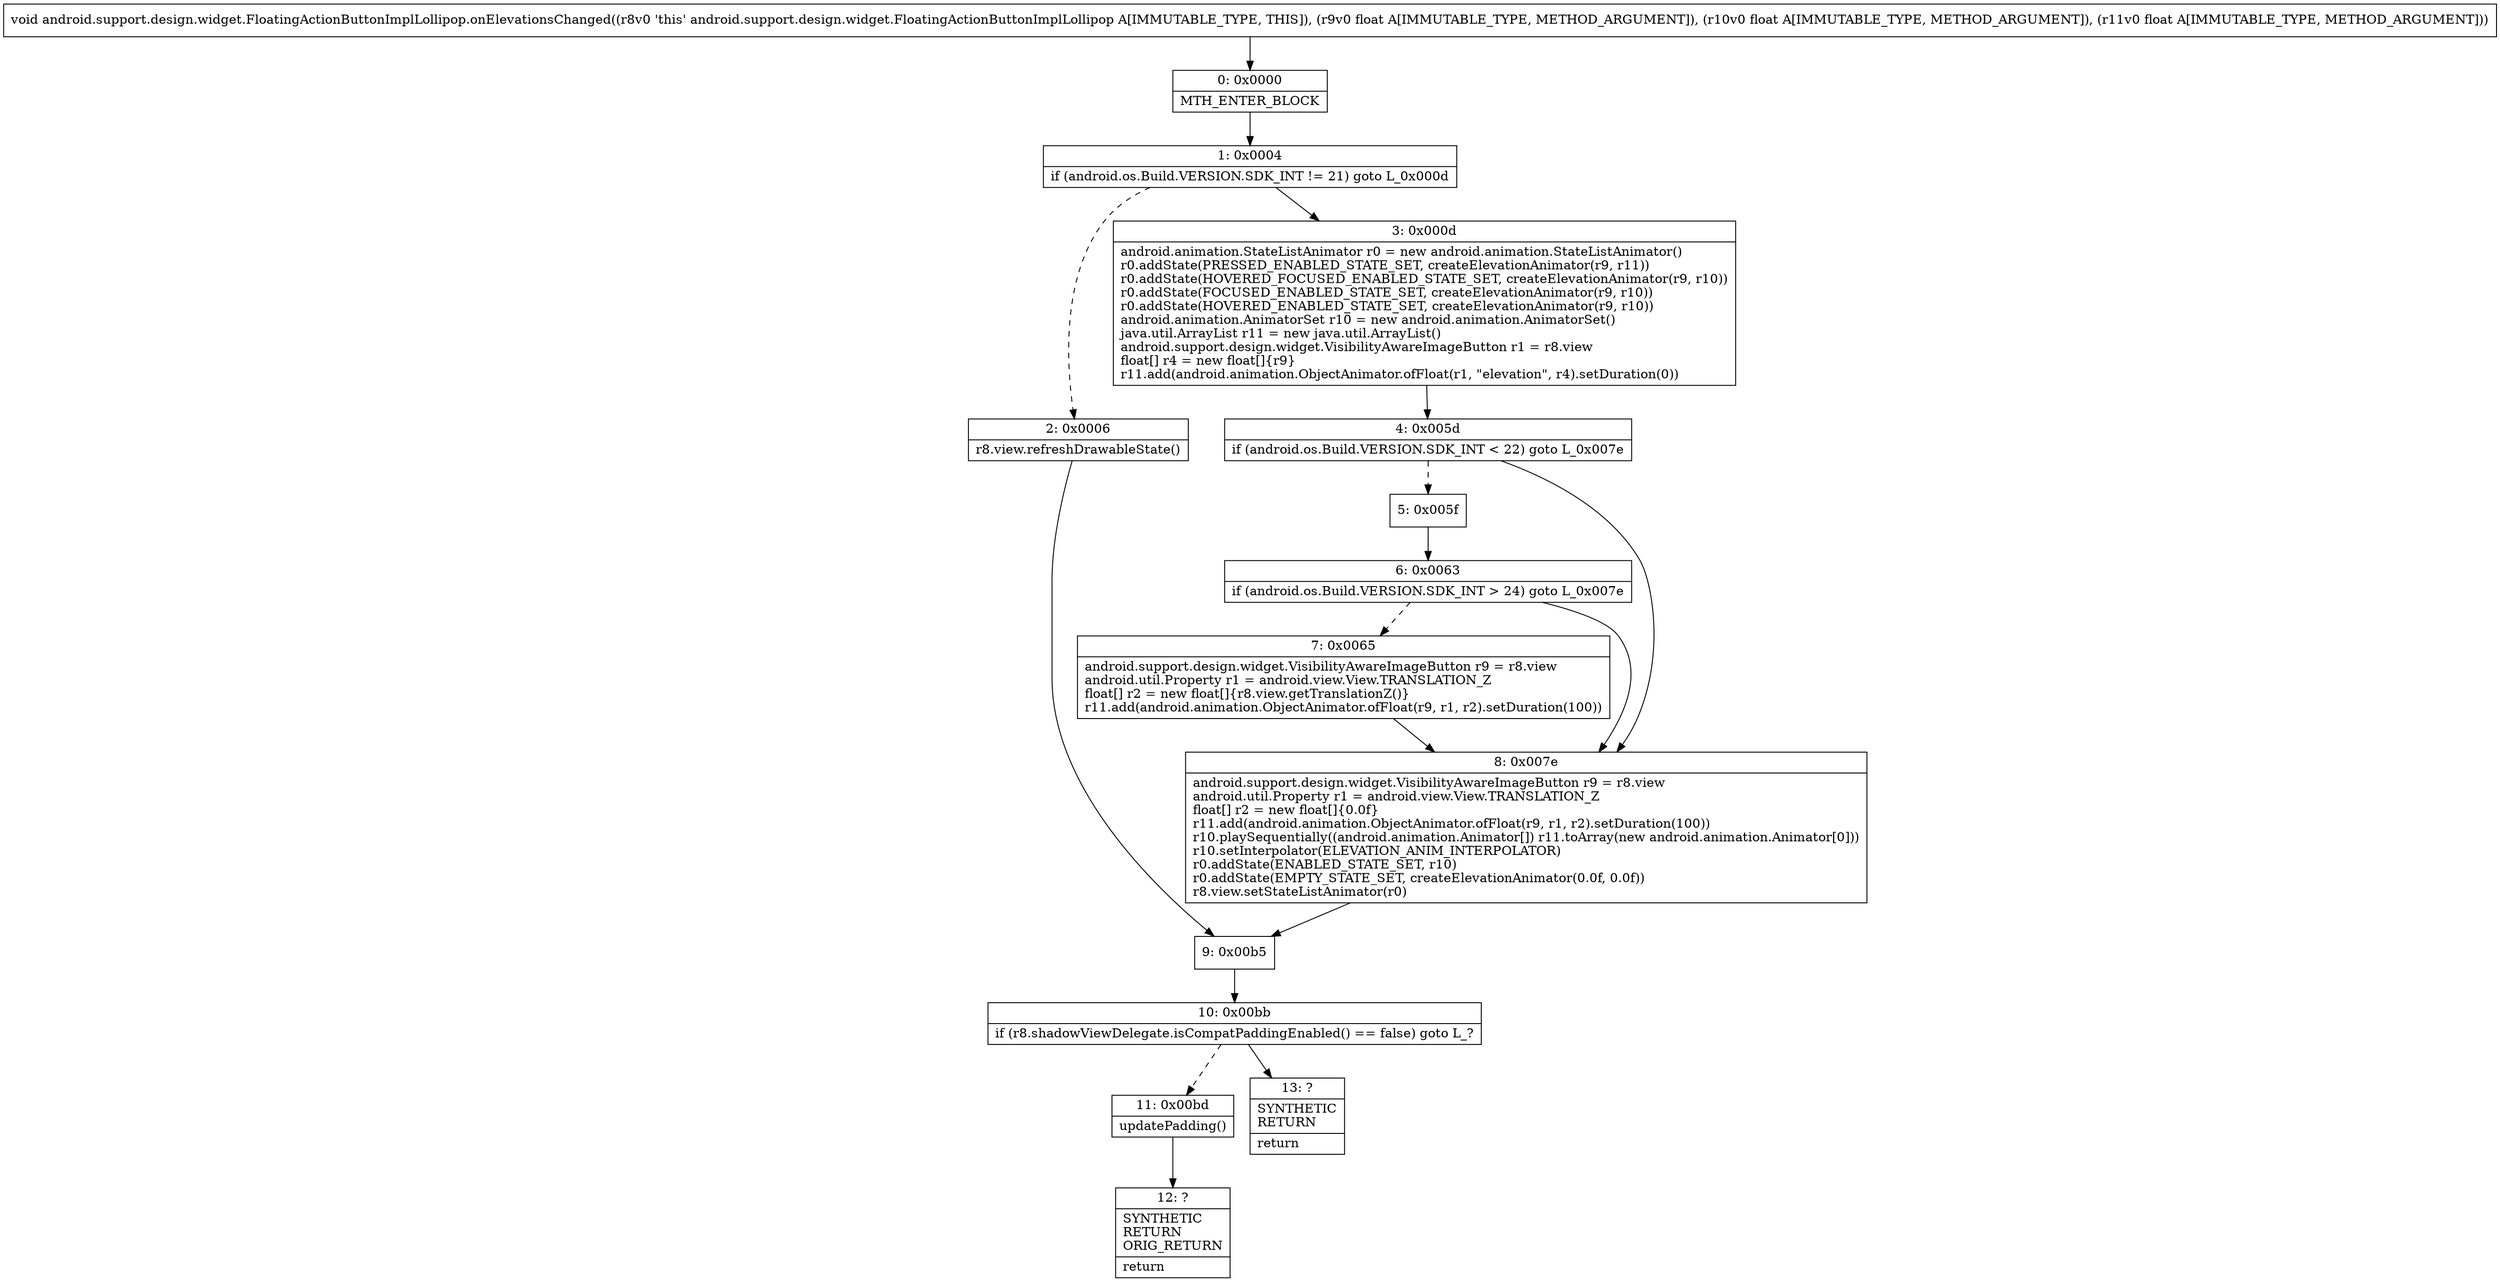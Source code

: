 digraph "CFG forandroid.support.design.widget.FloatingActionButtonImplLollipop.onElevationsChanged(FFF)V" {
Node_0 [shape=record,label="{0\:\ 0x0000|MTH_ENTER_BLOCK\l}"];
Node_1 [shape=record,label="{1\:\ 0x0004|if (android.os.Build.VERSION.SDK_INT != 21) goto L_0x000d\l}"];
Node_2 [shape=record,label="{2\:\ 0x0006|r8.view.refreshDrawableState()\l}"];
Node_3 [shape=record,label="{3\:\ 0x000d|android.animation.StateListAnimator r0 = new android.animation.StateListAnimator()\lr0.addState(PRESSED_ENABLED_STATE_SET, createElevationAnimator(r9, r11))\lr0.addState(HOVERED_FOCUSED_ENABLED_STATE_SET, createElevationAnimator(r9, r10))\lr0.addState(FOCUSED_ENABLED_STATE_SET, createElevationAnimator(r9, r10))\lr0.addState(HOVERED_ENABLED_STATE_SET, createElevationAnimator(r9, r10))\landroid.animation.AnimatorSet r10 = new android.animation.AnimatorSet()\ljava.util.ArrayList r11 = new java.util.ArrayList()\landroid.support.design.widget.VisibilityAwareImageButton r1 = r8.view\lfloat[] r4 = new float[]\{r9\}\lr11.add(android.animation.ObjectAnimator.ofFloat(r1, \"elevation\", r4).setDuration(0))\l}"];
Node_4 [shape=record,label="{4\:\ 0x005d|if (android.os.Build.VERSION.SDK_INT \< 22) goto L_0x007e\l}"];
Node_5 [shape=record,label="{5\:\ 0x005f}"];
Node_6 [shape=record,label="{6\:\ 0x0063|if (android.os.Build.VERSION.SDK_INT \> 24) goto L_0x007e\l}"];
Node_7 [shape=record,label="{7\:\ 0x0065|android.support.design.widget.VisibilityAwareImageButton r9 = r8.view\landroid.util.Property r1 = android.view.View.TRANSLATION_Z\lfloat[] r2 = new float[]\{r8.view.getTranslationZ()\}\lr11.add(android.animation.ObjectAnimator.ofFloat(r9, r1, r2).setDuration(100))\l}"];
Node_8 [shape=record,label="{8\:\ 0x007e|android.support.design.widget.VisibilityAwareImageButton r9 = r8.view\landroid.util.Property r1 = android.view.View.TRANSLATION_Z\lfloat[] r2 = new float[]\{0.0f\}\lr11.add(android.animation.ObjectAnimator.ofFloat(r9, r1, r2).setDuration(100))\lr10.playSequentially((android.animation.Animator[]) r11.toArray(new android.animation.Animator[0]))\lr10.setInterpolator(ELEVATION_ANIM_INTERPOLATOR)\lr0.addState(ENABLED_STATE_SET, r10)\lr0.addState(EMPTY_STATE_SET, createElevationAnimator(0.0f, 0.0f))\lr8.view.setStateListAnimator(r0)\l}"];
Node_9 [shape=record,label="{9\:\ 0x00b5}"];
Node_10 [shape=record,label="{10\:\ 0x00bb|if (r8.shadowViewDelegate.isCompatPaddingEnabled() == false) goto L_?\l}"];
Node_11 [shape=record,label="{11\:\ 0x00bd|updatePadding()\l}"];
Node_12 [shape=record,label="{12\:\ ?|SYNTHETIC\lRETURN\lORIG_RETURN\l|return\l}"];
Node_13 [shape=record,label="{13\:\ ?|SYNTHETIC\lRETURN\l|return\l}"];
MethodNode[shape=record,label="{void android.support.design.widget.FloatingActionButtonImplLollipop.onElevationsChanged((r8v0 'this' android.support.design.widget.FloatingActionButtonImplLollipop A[IMMUTABLE_TYPE, THIS]), (r9v0 float A[IMMUTABLE_TYPE, METHOD_ARGUMENT]), (r10v0 float A[IMMUTABLE_TYPE, METHOD_ARGUMENT]), (r11v0 float A[IMMUTABLE_TYPE, METHOD_ARGUMENT])) }"];
MethodNode -> Node_0;
Node_0 -> Node_1;
Node_1 -> Node_2[style=dashed];
Node_1 -> Node_3;
Node_2 -> Node_9;
Node_3 -> Node_4;
Node_4 -> Node_5[style=dashed];
Node_4 -> Node_8;
Node_5 -> Node_6;
Node_6 -> Node_7[style=dashed];
Node_6 -> Node_8;
Node_7 -> Node_8;
Node_8 -> Node_9;
Node_9 -> Node_10;
Node_10 -> Node_11[style=dashed];
Node_10 -> Node_13;
Node_11 -> Node_12;
}

